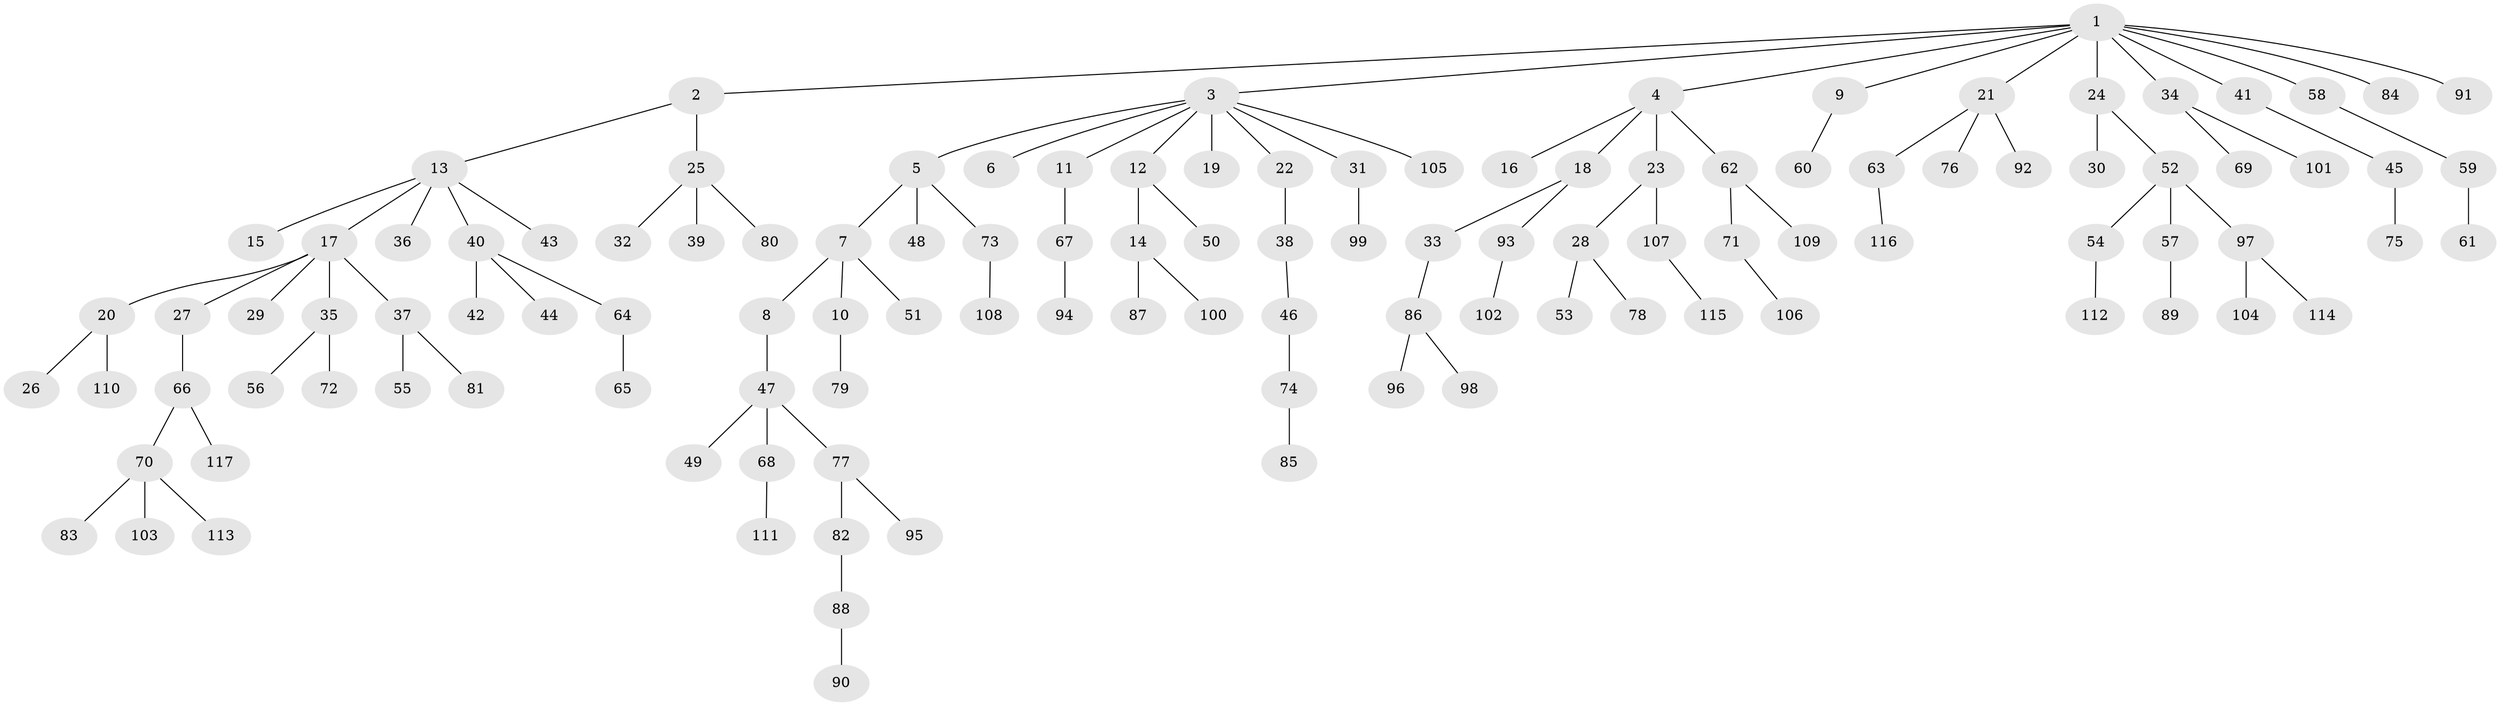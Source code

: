 // coarse degree distribution, {10: 0.012048192771084338, 3: 0.0963855421686747, 9: 0.012048192771084338, 6: 0.012048192771084338, 1: 0.5783132530120482, 4: 0.012048192771084338, 2: 0.2289156626506024, 8: 0.012048192771084338, 7: 0.012048192771084338, 5: 0.024096385542168676}
// Generated by graph-tools (version 1.1) at 2025/42/03/06/25 10:42:04]
// undirected, 117 vertices, 116 edges
graph export_dot {
graph [start="1"]
  node [color=gray90,style=filled];
  1;
  2;
  3;
  4;
  5;
  6;
  7;
  8;
  9;
  10;
  11;
  12;
  13;
  14;
  15;
  16;
  17;
  18;
  19;
  20;
  21;
  22;
  23;
  24;
  25;
  26;
  27;
  28;
  29;
  30;
  31;
  32;
  33;
  34;
  35;
  36;
  37;
  38;
  39;
  40;
  41;
  42;
  43;
  44;
  45;
  46;
  47;
  48;
  49;
  50;
  51;
  52;
  53;
  54;
  55;
  56;
  57;
  58;
  59;
  60;
  61;
  62;
  63;
  64;
  65;
  66;
  67;
  68;
  69;
  70;
  71;
  72;
  73;
  74;
  75;
  76;
  77;
  78;
  79;
  80;
  81;
  82;
  83;
  84;
  85;
  86;
  87;
  88;
  89;
  90;
  91;
  92;
  93;
  94;
  95;
  96;
  97;
  98;
  99;
  100;
  101;
  102;
  103;
  104;
  105;
  106;
  107;
  108;
  109;
  110;
  111;
  112;
  113;
  114;
  115;
  116;
  117;
  1 -- 2;
  1 -- 3;
  1 -- 4;
  1 -- 9;
  1 -- 21;
  1 -- 24;
  1 -- 34;
  1 -- 41;
  1 -- 58;
  1 -- 84;
  1 -- 91;
  2 -- 13;
  2 -- 25;
  3 -- 5;
  3 -- 6;
  3 -- 11;
  3 -- 12;
  3 -- 19;
  3 -- 22;
  3 -- 31;
  3 -- 105;
  4 -- 16;
  4 -- 18;
  4 -- 23;
  4 -- 62;
  5 -- 7;
  5 -- 48;
  5 -- 73;
  7 -- 8;
  7 -- 10;
  7 -- 51;
  8 -- 47;
  9 -- 60;
  10 -- 79;
  11 -- 67;
  12 -- 14;
  12 -- 50;
  13 -- 15;
  13 -- 17;
  13 -- 36;
  13 -- 40;
  13 -- 43;
  14 -- 87;
  14 -- 100;
  17 -- 20;
  17 -- 27;
  17 -- 29;
  17 -- 35;
  17 -- 37;
  18 -- 33;
  18 -- 93;
  20 -- 26;
  20 -- 110;
  21 -- 63;
  21 -- 76;
  21 -- 92;
  22 -- 38;
  23 -- 28;
  23 -- 107;
  24 -- 30;
  24 -- 52;
  25 -- 32;
  25 -- 39;
  25 -- 80;
  27 -- 66;
  28 -- 53;
  28 -- 78;
  31 -- 99;
  33 -- 86;
  34 -- 69;
  34 -- 101;
  35 -- 56;
  35 -- 72;
  37 -- 55;
  37 -- 81;
  38 -- 46;
  40 -- 42;
  40 -- 44;
  40 -- 64;
  41 -- 45;
  45 -- 75;
  46 -- 74;
  47 -- 49;
  47 -- 68;
  47 -- 77;
  52 -- 54;
  52 -- 57;
  52 -- 97;
  54 -- 112;
  57 -- 89;
  58 -- 59;
  59 -- 61;
  62 -- 71;
  62 -- 109;
  63 -- 116;
  64 -- 65;
  66 -- 70;
  66 -- 117;
  67 -- 94;
  68 -- 111;
  70 -- 83;
  70 -- 103;
  70 -- 113;
  71 -- 106;
  73 -- 108;
  74 -- 85;
  77 -- 82;
  77 -- 95;
  82 -- 88;
  86 -- 96;
  86 -- 98;
  88 -- 90;
  93 -- 102;
  97 -- 104;
  97 -- 114;
  107 -- 115;
}
